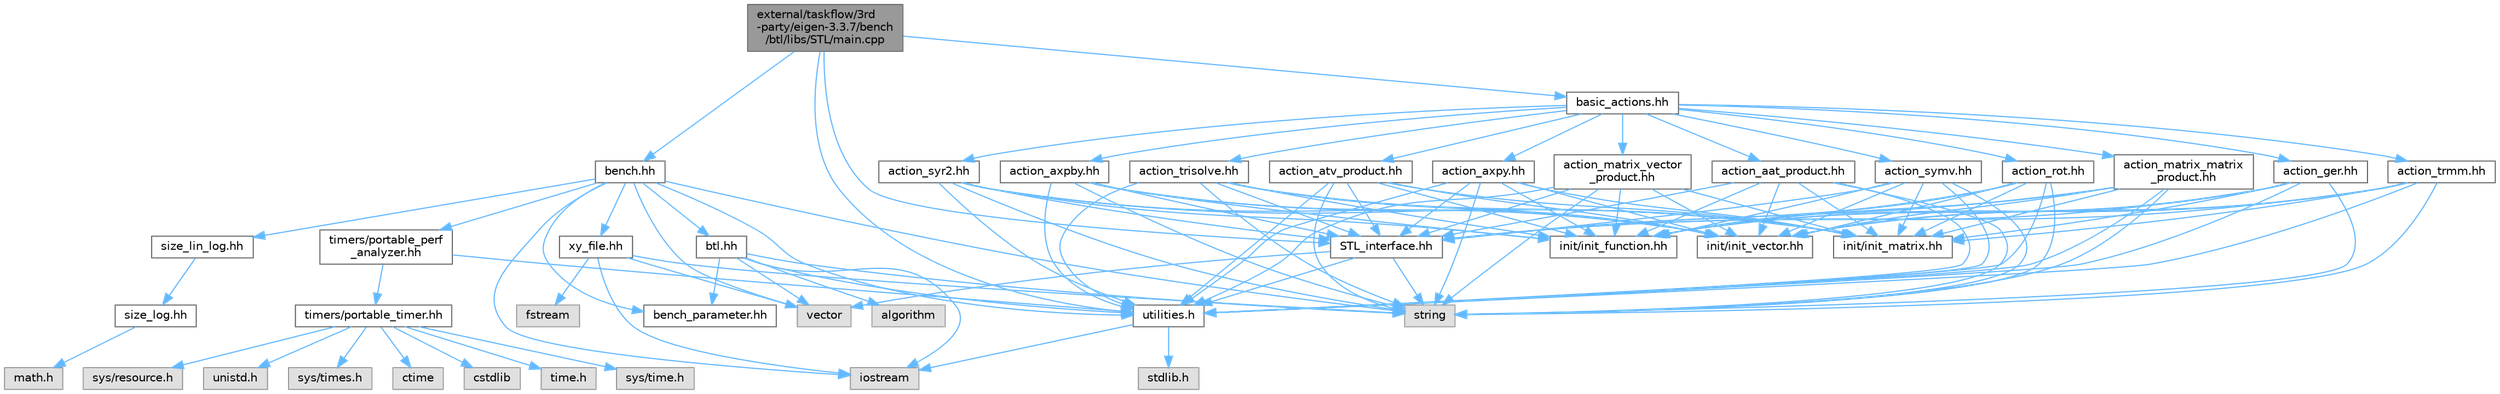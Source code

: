 digraph "external/taskflow/3rd-party/eigen-3.3.7/bench/btl/libs/STL/main.cpp"
{
 // LATEX_PDF_SIZE
  bgcolor="transparent";
  edge [fontname=Helvetica,fontsize=10,labelfontname=Helvetica,labelfontsize=10];
  node [fontname=Helvetica,fontsize=10,shape=box,height=0.2,width=0.4];
  Node1 [id="Node000001",label="external/taskflow/3rd\l-party/eigen-3.3.7/bench\l/btl/libs/STL/main.cpp",height=0.2,width=0.4,color="gray40", fillcolor="grey60", style="filled", fontcolor="black",tooltip=" "];
  Node1 -> Node2 [id="edge1_Node000001_Node000002",color="steelblue1",style="solid",tooltip=" "];
  Node2 [id="Node000002",label="utilities.h",height=0.2,width=0.4,color="grey40", fillcolor="white", style="filled",URL="$utilities_8h.html",tooltip=" "];
  Node2 -> Node3 [id="edge2_Node000002_Node000003",color="steelblue1",style="solid",tooltip=" "];
  Node3 [id="Node000003",label="stdlib.h",height=0.2,width=0.4,color="grey60", fillcolor="#E0E0E0", style="filled",tooltip=" "];
  Node2 -> Node4 [id="edge3_Node000002_Node000004",color="steelblue1",style="solid",tooltip=" "];
  Node4 [id="Node000004",label="iostream",height=0.2,width=0.4,color="grey60", fillcolor="#E0E0E0", style="filled",tooltip=" "];
  Node1 -> Node5 [id="edge4_Node000001_Node000005",color="steelblue1",style="solid",tooltip=" "];
  Node5 [id="Node000005",label="STL_interface.hh",height=0.2,width=0.4,color="grey40", fillcolor="white", style="filled",URL="$_s_t_l__interface_8hh.html",tooltip=" "];
  Node5 -> Node6 [id="edge5_Node000005_Node000006",color="steelblue1",style="solid",tooltip=" "];
  Node6 [id="Node000006",label="string",height=0.2,width=0.4,color="grey60", fillcolor="#E0E0E0", style="filled",tooltip=" "];
  Node5 -> Node7 [id="edge6_Node000005_Node000007",color="steelblue1",style="solid",tooltip=" "];
  Node7 [id="Node000007",label="vector",height=0.2,width=0.4,color="grey60", fillcolor="#E0E0E0", style="filled",tooltip=" "];
  Node5 -> Node2 [id="edge7_Node000005_Node000002",color="steelblue1",style="solid",tooltip=" "];
  Node1 -> Node8 [id="edge8_Node000001_Node000008",color="steelblue1",style="solid",tooltip=" "];
  Node8 [id="Node000008",label="bench.hh",height=0.2,width=0.4,color="grey40", fillcolor="white", style="filled",URL="$bench_8hh.html",tooltip=" "];
  Node8 -> Node9 [id="edge9_Node000008_Node000009",color="steelblue1",style="solid",tooltip=" "];
  Node9 [id="Node000009",label="btl.hh",height=0.2,width=0.4,color="grey40", fillcolor="white", style="filled",URL="$btl_8hh.html",tooltip=" "];
  Node9 -> Node10 [id="edge10_Node000009_Node000010",color="steelblue1",style="solid",tooltip=" "];
  Node10 [id="Node000010",label="bench_parameter.hh",height=0.2,width=0.4,color="grey40", fillcolor="white", style="filled",URL="$bench__parameter_8hh.html",tooltip=" "];
  Node9 -> Node4 [id="edge11_Node000009_Node000004",color="steelblue1",style="solid",tooltip=" "];
  Node9 -> Node11 [id="edge12_Node000009_Node000011",color="steelblue1",style="solid",tooltip=" "];
  Node11 [id="Node000011",label="algorithm",height=0.2,width=0.4,color="grey60", fillcolor="#E0E0E0", style="filled",tooltip=" "];
  Node9 -> Node7 [id="edge13_Node000009_Node000007",color="steelblue1",style="solid",tooltip=" "];
  Node9 -> Node6 [id="edge14_Node000009_Node000006",color="steelblue1",style="solid",tooltip=" "];
  Node9 -> Node2 [id="edge15_Node000009_Node000002",color="steelblue1",style="solid",tooltip=" "];
  Node8 -> Node10 [id="edge16_Node000008_Node000010",color="steelblue1",style="solid",tooltip=" "];
  Node8 -> Node4 [id="edge17_Node000008_Node000004",color="steelblue1",style="solid",tooltip=" "];
  Node8 -> Node2 [id="edge18_Node000008_Node000002",color="steelblue1",style="solid",tooltip=" "];
  Node8 -> Node12 [id="edge19_Node000008_Node000012",color="steelblue1",style="solid",tooltip=" "];
  Node12 [id="Node000012",label="size_lin_log.hh",height=0.2,width=0.4,color="grey40", fillcolor="white", style="filled",URL="$size__lin__log_8hh.html",tooltip=" "];
  Node12 -> Node13 [id="edge20_Node000012_Node000013",color="steelblue1",style="solid",tooltip=" "];
  Node13 [id="Node000013",label="size_log.hh",height=0.2,width=0.4,color="grey40", fillcolor="white", style="filled",URL="$size__log_8hh.html",tooltip=" "];
  Node13 -> Node14 [id="edge21_Node000013_Node000014",color="steelblue1",style="solid",tooltip=" "];
  Node14 [id="Node000014",label="math.h",height=0.2,width=0.4,color="grey60", fillcolor="#E0E0E0", style="filled",tooltip=" "];
  Node8 -> Node15 [id="edge22_Node000008_Node000015",color="steelblue1",style="solid",tooltip=" "];
  Node15 [id="Node000015",label="xy_file.hh",height=0.2,width=0.4,color="grey40", fillcolor="white", style="filled",URL="$xy__file_8hh.html",tooltip=" "];
  Node15 -> Node16 [id="edge23_Node000015_Node000016",color="steelblue1",style="solid",tooltip=" "];
  Node16 [id="Node000016",label="fstream",height=0.2,width=0.4,color="grey60", fillcolor="#E0E0E0", style="filled",tooltip=" "];
  Node15 -> Node4 [id="edge24_Node000015_Node000004",color="steelblue1",style="solid",tooltip=" "];
  Node15 -> Node6 [id="edge25_Node000015_Node000006",color="steelblue1",style="solid",tooltip=" "];
  Node15 -> Node7 [id="edge26_Node000015_Node000007",color="steelblue1",style="solid",tooltip=" "];
  Node8 -> Node7 [id="edge27_Node000008_Node000007",color="steelblue1",style="solid",tooltip=" "];
  Node8 -> Node6 [id="edge28_Node000008_Node000006",color="steelblue1",style="solid",tooltip=" "];
  Node8 -> Node17 [id="edge29_Node000008_Node000017",color="steelblue1",style="solid",tooltip=" "];
  Node17 [id="Node000017",label="timers/portable_perf\l_analyzer.hh",height=0.2,width=0.4,color="grey40", fillcolor="white", style="filled",URL="$portable__perf__analyzer_8hh.html",tooltip=" "];
  Node17 -> Node2 [id="edge30_Node000017_Node000002",color="steelblue1",style="solid",tooltip=" "];
  Node17 -> Node18 [id="edge31_Node000017_Node000018",color="steelblue1",style="solid",tooltip=" "];
  Node18 [id="Node000018",label="timers/portable_timer.hh",height=0.2,width=0.4,color="grey40", fillcolor="white", style="filled",URL="$portable__timer_8hh.html",tooltip=" "];
  Node18 -> Node19 [id="edge32_Node000018_Node000019",color="steelblue1",style="solid",tooltip=" "];
  Node19 [id="Node000019",label="ctime",height=0.2,width=0.4,color="grey60", fillcolor="#E0E0E0", style="filled",tooltip=" "];
  Node18 -> Node20 [id="edge33_Node000018_Node000020",color="steelblue1",style="solid",tooltip=" "];
  Node20 [id="Node000020",label="cstdlib",height=0.2,width=0.4,color="grey60", fillcolor="#E0E0E0", style="filled",tooltip=" "];
  Node18 -> Node21 [id="edge34_Node000018_Node000021",color="steelblue1",style="solid",tooltip=" "];
  Node21 [id="Node000021",label="time.h",height=0.2,width=0.4,color="grey60", fillcolor="#E0E0E0", style="filled",tooltip=" "];
  Node18 -> Node22 [id="edge35_Node000018_Node000022",color="steelblue1",style="solid",tooltip=" "];
  Node22 [id="Node000022",label="sys/time.h",height=0.2,width=0.4,color="grey60", fillcolor="#E0E0E0", style="filled",tooltip=" "];
  Node18 -> Node23 [id="edge36_Node000018_Node000023",color="steelblue1",style="solid",tooltip=" "];
  Node23 [id="Node000023",label="sys/resource.h",height=0.2,width=0.4,color="grey60", fillcolor="#E0E0E0", style="filled",tooltip=" "];
  Node18 -> Node24 [id="edge37_Node000018_Node000024",color="steelblue1",style="solid",tooltip=" "];
  Node24 [id="Node000024",label="unistd.h",height=0.2,width=0.4,color="grey60", fillcolor="#E0E0E0", style="filled",tooltip=" "];
  Node18 -> Node25 [id="edge38_Node000018_Node000025",color="steelblue1",style="solid",tooltip=" "];
  Node25 [id="Node000025",label="sys/times.h",height=0.2,width=0.4,color="grey60", fillcolor="#E0E0E0", style="filled",tooltip=" "];
  Node1 -> Node26 [id="edge39_Node000001_Node000026",color="steelblue1",style="solid",tooltip=" "];
  Node26 [id="Node000026",label="basic_actions.hh",height=0.2,width=0.4,color="grey40", fillcolor="white", style="filled",URL="$basic__actions_8hh.html",tooltip=" "];
  Node26 -> Node27 [id="edge40_Node000026_Node000027",color="steelblue1",style="solid",tooltip=" "];
  Node27 [id="Node000027",label="action_axpy.hh",height=0.2,width=0.4,color="grey40", fillcolor="white", style="filled",URL="$action__axpy_8hh.html",tooltip=" "];
  Node27 -> Node2 [id="edge41_Node000027_Node000002",color="steelblue1",style="solid",tooltip=" "];
  Node27 -> Node5 [id="edge42_Node000027_Node000005",color="steelblue1",style="solid",tooltip=" "];
  Node27 -> Node6 [id="edge43_Node000027_Node000006",color="steelblue1",style="solid",tooltip=" "];
  Node27 -> Node28 [id="edge44_Node000027_Node000028",color="steelblue1",style="solid",tooltip=" "];
  Node28 [id="Node000028",label="init/init_function.hh",height=0.2,width=0.4,color="grey40", fillcolor="white", style="filled",URL="$init__function_8hh.html",tooltip=" "];
  Node27 -> Node29 [id="edge45_Node000027_Node000029",color="steelblue1",style="solid",tooltip=" "];
  Node29 [id="Node000029",label="init/init_vector.hh",height=0.2,width=0.4,color="grey40", fillcolor="white", style="filled",URL="$init__vector_8hh.html",tooltip=" "];
  Node27 -> Node30 [id="edge46_Node000027_Node000030",color="steelblue1",style="solid",tooltip=" "];
  Node30 [id="Node000030",label="init/init_matrix.hh",height=0.2,width=0.4,color="grey40", fillcolor="white", style="filled",URL="$init__matrix_8hh.html",tooltip=" "];
  Node26 -> Node31 [id="edge47_Node000026_Node000031",color="steelblue1",style="solid",tooltip=" "];
  Node31 [id="Node000031",label="action_axpby.hh",height=0.2,width=0.4,color="grey40", fillcolor="white", style="filled",URL="$action__axpby_8hh.html",tooltip=" "];
  Node31 -> Node2 [id="edge48_Node000031_Node000002",color="steelblue1",style="solid",tooltip=" "];
  Node31 -> Node5 [id="edge49_Node000031_Node000005",color="steelblue1",style="solid",tooltip=" "];
  Node31 -> Node6 [id="edge50_Node000031_Node000006",color="steelblue1",style="solid",tooltip=" "];
  Node31 -> Node28 [id="edge51_Node000031_Node000028",color="steelblue1",style="solid",tooltip=" "];
  Node31 -> Node29 [id="edge52_Node000031_Node000029",color="steelblue1",style="solid",tooltip=" "];
  Node31 -> Node30 [id="edge53_Node000031_Node000030",color="steelblue1",style="solid",tooltip=" "];
  Node26 -> Node32 [id="edge54_Node000026_Node000032",color="steelblue1",style="solid",tooltip=" "];
  Node32 [id="Node000032",label="action_matrix_vector\l_product.hh",height=0.2,width=0.4,color="grey40", fillcolor="white", style="filled",URL="$action__matrix__vector__product_8hh.html",tooltip=" "];
  Node32 -> Node2 [id="edge55_Node000032_Node000002",color="steelblue1",style="solid",tooltip=" "];
  Node32 -> Node5 [id="edge56_Node000032_Node000005",color="steelblue1",style="solid",tooltip=" "];
  Node32 -> Node6 [id="edge57_Node000032_Node000006",color="steelblue1",style="solid",tooltip=" "];
  Node32 -> Node28 [id="edge58_Node000032_Node000028",color="steelblue1",style="solid",tooltip=" "];
  Node32 -> Node29 [id="edge59_Node000032_Node000029",color="steelblue1",style="solid",tooltip=" "];
  Node32 -> Node30 [id="edge60_Node000032_Node000030",color="steelblue1",style="solid",tooltip=" "];
  Node26 -> Node33 [id="edge61_Node000026_Node000033",color="steelblue1",style="solid",tooltip=" "];
  Node33 [id="Node000033",label="action_atv_product.hh",height=0.2,width=0.4,color="grey40", fillcolor="white", style="filled",URL="$action__atv__product_8hh.html",tooltip=" "];
  Node33 -> Node2 [id="edge62_Node000033_Node000002",color="steelblue1",style="solid",tooltip=" "];
  Node33 -> Node5 [id="edge63_Node000033_Node000005",color="steelblue1",style="solid",tooltip=" "];
  Node33 -> Node6 [id="edge64_Node000033_Node000006",color="steelblue1",style="solid",tooltip=" "];
  Node33 -> Node28 [id="edge65_Node000033_Node000028",color="steelblue1",style="solid",tooltip=" "];
  Node33 -> Node29 [id="edge66_Node000033_Node000029",color="steelblue1",style="solid",tooltip=" "];
  Node33 -> Node30 [id="edge67_Node000033_Node000030",color="steelblue1",style="solid",tooltip=" "];
  Node26 -> Node34 [id="edge68_Node000026_Node000034",color="steelblue1",style="solid",tooltip=" "];
  Node34 [id="Node000034",label="action_matrix_matrix\l_product.hh",height=0.2,width=0.4,color="grey40", fillcolor="white", style="filled",URL="$action__matrix__matrix__product_8hh.html",tooltip=" "];
  Node34 -> Node2 [id="edge69_Node000034_Node000002",color="steelblue1",style="solid",tooltip=" "];
  Node34 -> Node5 [id="edge70_Node000034_Node000005",color="steelblue1",style="solid",tooltip=" "];
  Node34 -> Node6 [id="edge71_Node000034_Node000006",color="steelblue1",style="solid",tooltip=" "];
  Node34 -> Node28 [id="edge72_Node000034_Node000028",color="steelblue1",style="solid",tooltip=" "];
  Node34 -> Node29 [id="edge73_Node000034_Node000029",color="steelblue1",style="solid",tooltip=" "];
  Node34 -> Node30 [id="edge74_Node000034_Node000030",color="steelblue1",style="solid",tooltip=" "];
  Node26 -> Node35 [id="edge75_Node000026_Node000035",color="steelblue1",style="solid",tooltip=" "];
  Node35 [id="Node000035",label="action_aat_product.hh",height=0.2,width=0.4,color="grey40", fillcolor="white", style="filled",URL="$action__aat__product_8hh.html",tooltip=" "];
  Node35 -> Node2 [id="edge76_Node000035_Node000002",color="steelblue1",style="solid",tooltip=" "];
  Node35 -> Node5 [id="edge77_Node000035_Node000005",color="steelblue1",style="solid",tooltip=" "];
  Node35 -> Node6 [id="edge78_Node000035_Node000006",color="steelblue1",style="solid",tooltip=" "];
  Node35 -> Node28 [id="edge79_Node000035_Node000028",color="steelblue1",style="solid",tooltip=" "];
  Node35 -> Node29 [id="edge80_Node000035_Node000029",color="steelblue1",style="solid",tooltip=" "];
  Node35 -> Node30 [id="edge81_Node000035_Node000030",color="steelblue1",style="solid",tooltip=" "];
  Node26 -> Node36 [id="edge82_Node000026_Node000036",color="steelblue1",style="solid",tooltip=" "];
  Node36 [id="Node000036",label="action_trisolve.hh",height=0.2,width=0.4,color="grey40", fillcolor="white", style="filled",URL="$action__trisolve_8hh.html",tooltip=" "];
  Node36 -> Node2 [id="edge83_Node000036_Node000002",color="steelblue1",style="solid",tooltip=" "];
  Node36 -> Node5 [id="edge84_Node000036_Node000005",color="steelblue1",style="solid",tooltip=" "];
  Node36 -> Node6 [id="edge85_Node000036_Node000006",color="steelblue1",style="solid",tooltip=" "];
  Node36 -> Node28 [id="edge86_Node000036_Node000028",color="steelblue1",style="solid",tooltip=" "];
  Node36 -> Node29 [id="edge87_Node000036_Node000029",color="steelblue1",style="solid",tooltip=" "];
  Node36 -> Node30 [id="edge88_Node000036_Node000030",color="steelblue1",style="solid",tooltip=" "];
  Node26 -> Node37 [id="edge89_Node000026_Node000037",color="steelblue1",style="solid",tooltip=" "];
  Node37 [id="Node000037",label="action_trmm.hh",height=0.2,width=0.4,color="grey40", fillcolor="white", style="filled",URL="$action__trmm_8hh.html",tooltip=" "];
  Node37 -> Node2 [id="edge90_Node000037_Node000002",color="steelblue1",style="solid",tooltip=" "];
  Node37 -> Node5 [id="edge91_Node000037_Node000005",color="steelblue1",style="solid",tooltip=" "];
  Node37 -> Node6 [id="edge92_Node000037_Node000006",color="steelblue1",style="solid",tooltip=" "];
  Node37 -> Node28 [id="edge93_Node000037_Node000028",color="steelblue1",style="solid",tooltip=" "];
  Node37 -> Node29 [id="edge94_Node000037_Node000029",color="steelblue1",style="solid",tooltip=" "];
  Node37 -> Node30 [id="edge95_Node000037_Node000030",color="steelblue1",style="solid",tooltip=" "];
  Node26 -> Node38 [id="edge96_Node000026_Node000038",color="steelblue1",style="solid",tooltip=" "];
  Node38 [id="Node000038",label="action_symv.hh",height=0.2,width=0.4,color="grey40", fillcolor="white", style="filled",URL="$action__symv_8hh.html",tooltip=" "];
  Node38 -> Node2 [id="edge97_Node000038_Node000002",color="steelblue1",style="solid",tooltip=" "];
  Node38 -> Node5 [id="edge98_Node000038_Node000005",color="steelblue1",style="solid",tooltip=" "];
  Node38 -> Node6 [id="edge99_Node000038_Node000006",color="steelblue1",style="solid",tooltip=" "];
  Node38 -> Node28 [id="edge100_Node000038_Node000028",color="steelblue1",style="solid",tooltip=" "];
  Node38 -> Node29 [id="edge101_Node000038_Node000029",color="steelblue1",style="solid",tooltip=" "];
  Node38 -> Node30 [id="edge102_Node000038_Node000030",color="steelblue1",style="solid",tooltip=" "];
  Node26 -> Node39 [id="edge103_Node000026_Node000039",color="steelblue1",style="solid",tooltip=" "];
  Node39 [id="Node000039",label="action_syr2.hh",height=0.2,width=0.4,color="grey40", fillcolor="white", style="filled",URL="$action__syr2_8hh.html",tooltip=" "];
  Node39 -> Node2 [id="edge104_Node000039_Node000002",color="steelblue1",style="solid",tooltip=" "];
  Node39 -> Node5 [id="edge105_Node000039_Node000005",color="steelblue1",style="solid",tooltip=" "];
  Node39 -> Node6 [id="edge106_Node000039_Node000006",color="steelblue1",style="solid",tooltip=" "];
  Node39 -> Node28 [id="edge107_Node000039_Node000028",color="steelblue1",style="solid",tooltip=" "];
  Node39 -> Node29 [id="edge108_Node000039_Node000029",color="steelblue1",style="solid",tooltip=" "];
  Node39 -> Node30 [id="edge109_Node000039_Node000030",color="steelblue1",style="solid",tooltip=" "];
  Node26 -> Node40 [id="edge110_Node000026_Node000040",color="steelblue1",style="solid",tooltip=" "];
  Node40 [id="Node000040",label="action_ger.hh",height=0.2,width=0.4,color="grey40", fillcolor="white", style="filled",URL="$action__ger_8hh.html",tooltip=" "];
  Node40 -> Node2 [id="edge111_Node000040_Node000002",color="steelblue1",style="solid",tooltip=" "];
  Node40 -> Node5 [id="edge112_Node000040_Node000005",color="steelblue1",style="solid",tooltip=" "];
  Node40 -> Node6 [id="edge113_Node000040_Node000006",color="steelblue1",style="solid",tooltip=" "];
  Node40 -> Node28 [id="edge114_Node000040_Node000028",color="steelblue1",style="solid",tooltip=" "];
  Node40 -> Node29 [id="edge115_Node000040_Node000029",color="steelblue1",style="solid",tooltip=" "];
  Node40 -> Node30 [id="edge116_Node000040_Node000030",color="steelblue1",style="solid",tooltip=" "];
  Node26 -> Node41 [id="edge117_Node000026_Node000041",color="steelblue1",style="solid",tooltip=" "];
  Node41 [id="Node000041",label="action_rot.hh",height=0.2,width=0.4,color="grey40", fillcolor="white", style="filled",URL="$action__rot_8hh.html",tooltip=" "];
  Node41 -> Node2 [id="edge118_Node000041_Node000002",color="steelblue1",style="solid",tooltip=" "];
  Node41 -> Node5 [id="edge119_Node000041_Node000005",color="steelblue1",style="solid",tooltip=" "];
  Node41 -> Node6 [id="edge120_Node000041_Node000006",color="steelblue1",style="solid",tooltip=" "];
  Node41 -> Node28 [id="edge121_Node000041_Node000028",color="steelblue1",style="solid",tooltip=" "];
  Node41 -> Node29 [id="edge122_Node000041_Node000029",color="steelblue1",style="solid",tooltip=" "];
  Node41 -> Node30 [id="edge123_Node000041_Node000030",color="steelblue1",style="solid",tooltip=" "];
}
